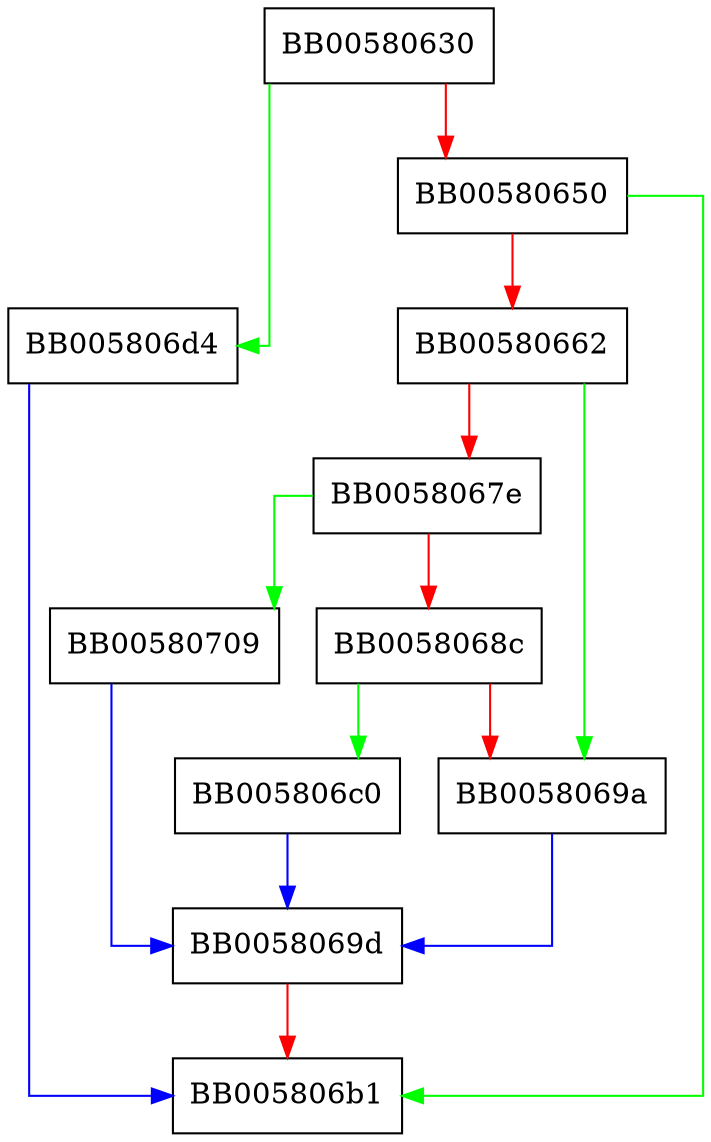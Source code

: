 digraph DSO_dsobyaddr {
  node [shape="box"];
  graph [splines=ortho];
  BB00580630 -> BB005806d4 [color="green"];
  BB00580630 -> BB00580650 [color="red"];
  BB00580650 -> BB005806b1 [color="green"];
  BB00580650 -> BB00580662 [color="red"];
  BB00580662 -> BB0058069a [color="green"];
  BB00580662 -> BB0058067e [color="red"];
  BB0058067e -> BB00580709 [color="green"];
  BB0058067e -> BB0058068c [color="red"];
  BB0058068c -> BB005806c0 [color="green"];
  BB0058068c -> BB0058069a [color="red"];
  BB0058069a -> BB0058069d [color="blue"];
  BB0058069d -> BB005806b1 [color="red"];
  BB005806c0 -> BB0058069d [color="blue"];
  BB005806d4 -> BB005806b1 [color="blue"];
  BB00580709 -> BB0058069d [color="blue"];
}